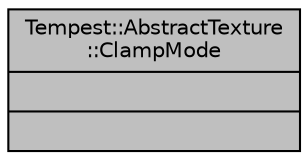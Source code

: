digraph "Tempest::AbstractTexture::ClampMode"
{
  edge [fontname="Helvetica",fontsize="10",labelfontname="Helvetica",labelfontsize="10"];
  node [fontname="Helvetica",fontsize="10",shape=record];
  Node1 [label="{Tempest::AbstractTexture\l::ClampMode\n||}",height=0.2,width=0.4,color="black", fillcolor="grey75", style="filled", fontcolor="black"];
}
